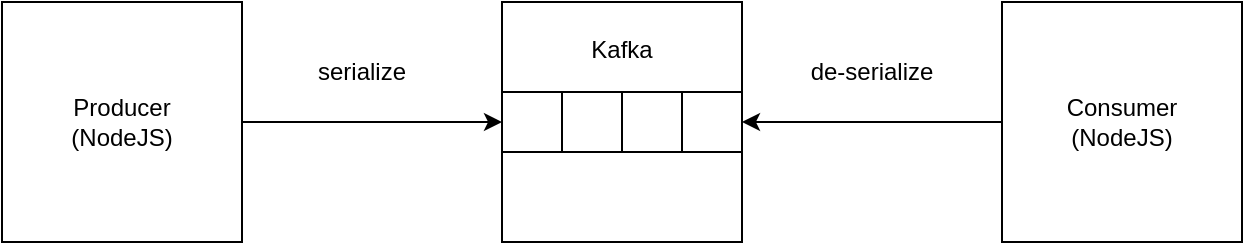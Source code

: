 <mxfile>
    <diagram id="hMHMDQucPnOuNr8Ny65F" name="Page-1">
        <mxGraphModel dx="666" dy="675" grid="1" gridSize="10" guides="1" tooltips="1" connect="1" arrows="1" fold="1" page="1" pageScale="1" pageWidth="827" pageHeight="1169" math="0" shadow="0">
            <root>
                <mxCell id="0"/>
                <mxCell id="1" parent="0"/>
                <mxCell id="6" style="edgeStyle=orthogonalEdgeStyle;rounded=0;orthogonalLoop=1;jettySize=auto;html=1;" parent="1" source="2" target="5" edge="1">
                    <mxGeometry relative="1" as="geometry"/>
                </mxCell>
                <mxCell id="2" value="Producer&lt;br&gt;(NodeJS)" style="whiteSpace=wrap;html=1;aspect=fixed;" parent="1" vertex="1">
                    <mxGeometry x="20" y="80" width="120" height="120" as="geometry"/>
                </mxCell>
                <mxCell id="7" style="edgeStyle=orthogonalEdgeStyle;rounded=0;orthogonalLoop=1;jettySize=auto;html=1;entryX=1;entryY=0.5;entryDx=0;entryDy=0;" parent="1" source="4" target="5" edge="1">
                    <mxGeometry relative="1" as="geometry"/>
                </mxCell>
                <mxCell id="4" value="Consumer&lt;br&gt;(NodeJS)" style="whiteSpace=wrap;html=1;aspect=fixed;" parent="1" vertex="1">
                    <mxGeometry x="520" y="80" width="120" height="120" as="geometry"/>
                </mxCell>
                <mxCell id="5" value="Kafka&lt;br&gt;&lt;br&gt;&lt;br&gt;&lt;br&gt;&lt;br&gt;&lt;br&gt;" style="whiteSpace=wrap;html=1;aspect=fixed;" parent="1" vertex="1">
                    <mxGeometry x="270" y="80" width="120" height="120" as="geometry"/>
                </mxCell>
                <mxCell id="8" value="" style="rounded=0;whiteSpace=wrap;html=1;" parent="1" vertex="1">
                    <mxGeometry x="270" y="125" width="30" height="30" as="geometry"/>
                </mxCell>
                <mxCell id="9" value="" style="rounded=0;whiteSpace=wrap;html=1;" parent="1" vertex="1">
                    <mxGeometry x="300" y="125" width="30" height="30" as="geometry"/>
                </mxCell>
                <mxCell id="10" value="" style="rounded=0;whiteSpace=wrap;html=1;" parent="1" vertex="1">
                    <mxGeometry x="330" y="125" width="30" height="30" as="geometry"/>
                </mxCell>
                <mxCell id="11" value="" style="rounded=0;whiteSpace=wrap;html=1;" parent="1" vertex="1">
                    <mxGeometry x="360" y="125" width="30" height="30" as="geometry"/>
                </mxCell>
                <mxCell id="12" value="serialize" style="text;html=1;strokeColor=none;fillColor=none;align=center;verticalAlign=middle;whiteSpace=wrap;rounded=0;" vertex="1" parent="1">
                    <mxGeometry x="180" y="105" width="40" height="20" as="geometry"/>
                </mxCell>
                <mxCell id="13" value="de-serialize" style="text;html=1;strokeColor=none;fillColor=none;align=center;verticalAlign=middle;whiteSpace=wrap;rounded=0;" vertex="1" parent="1">
                    <mxGeometry x="420" y="105" width="70" height="20" as="geometry"/>
                </mxCell>
            </root>
        </mxGraphModel>
    </diagram>
</mxfile>